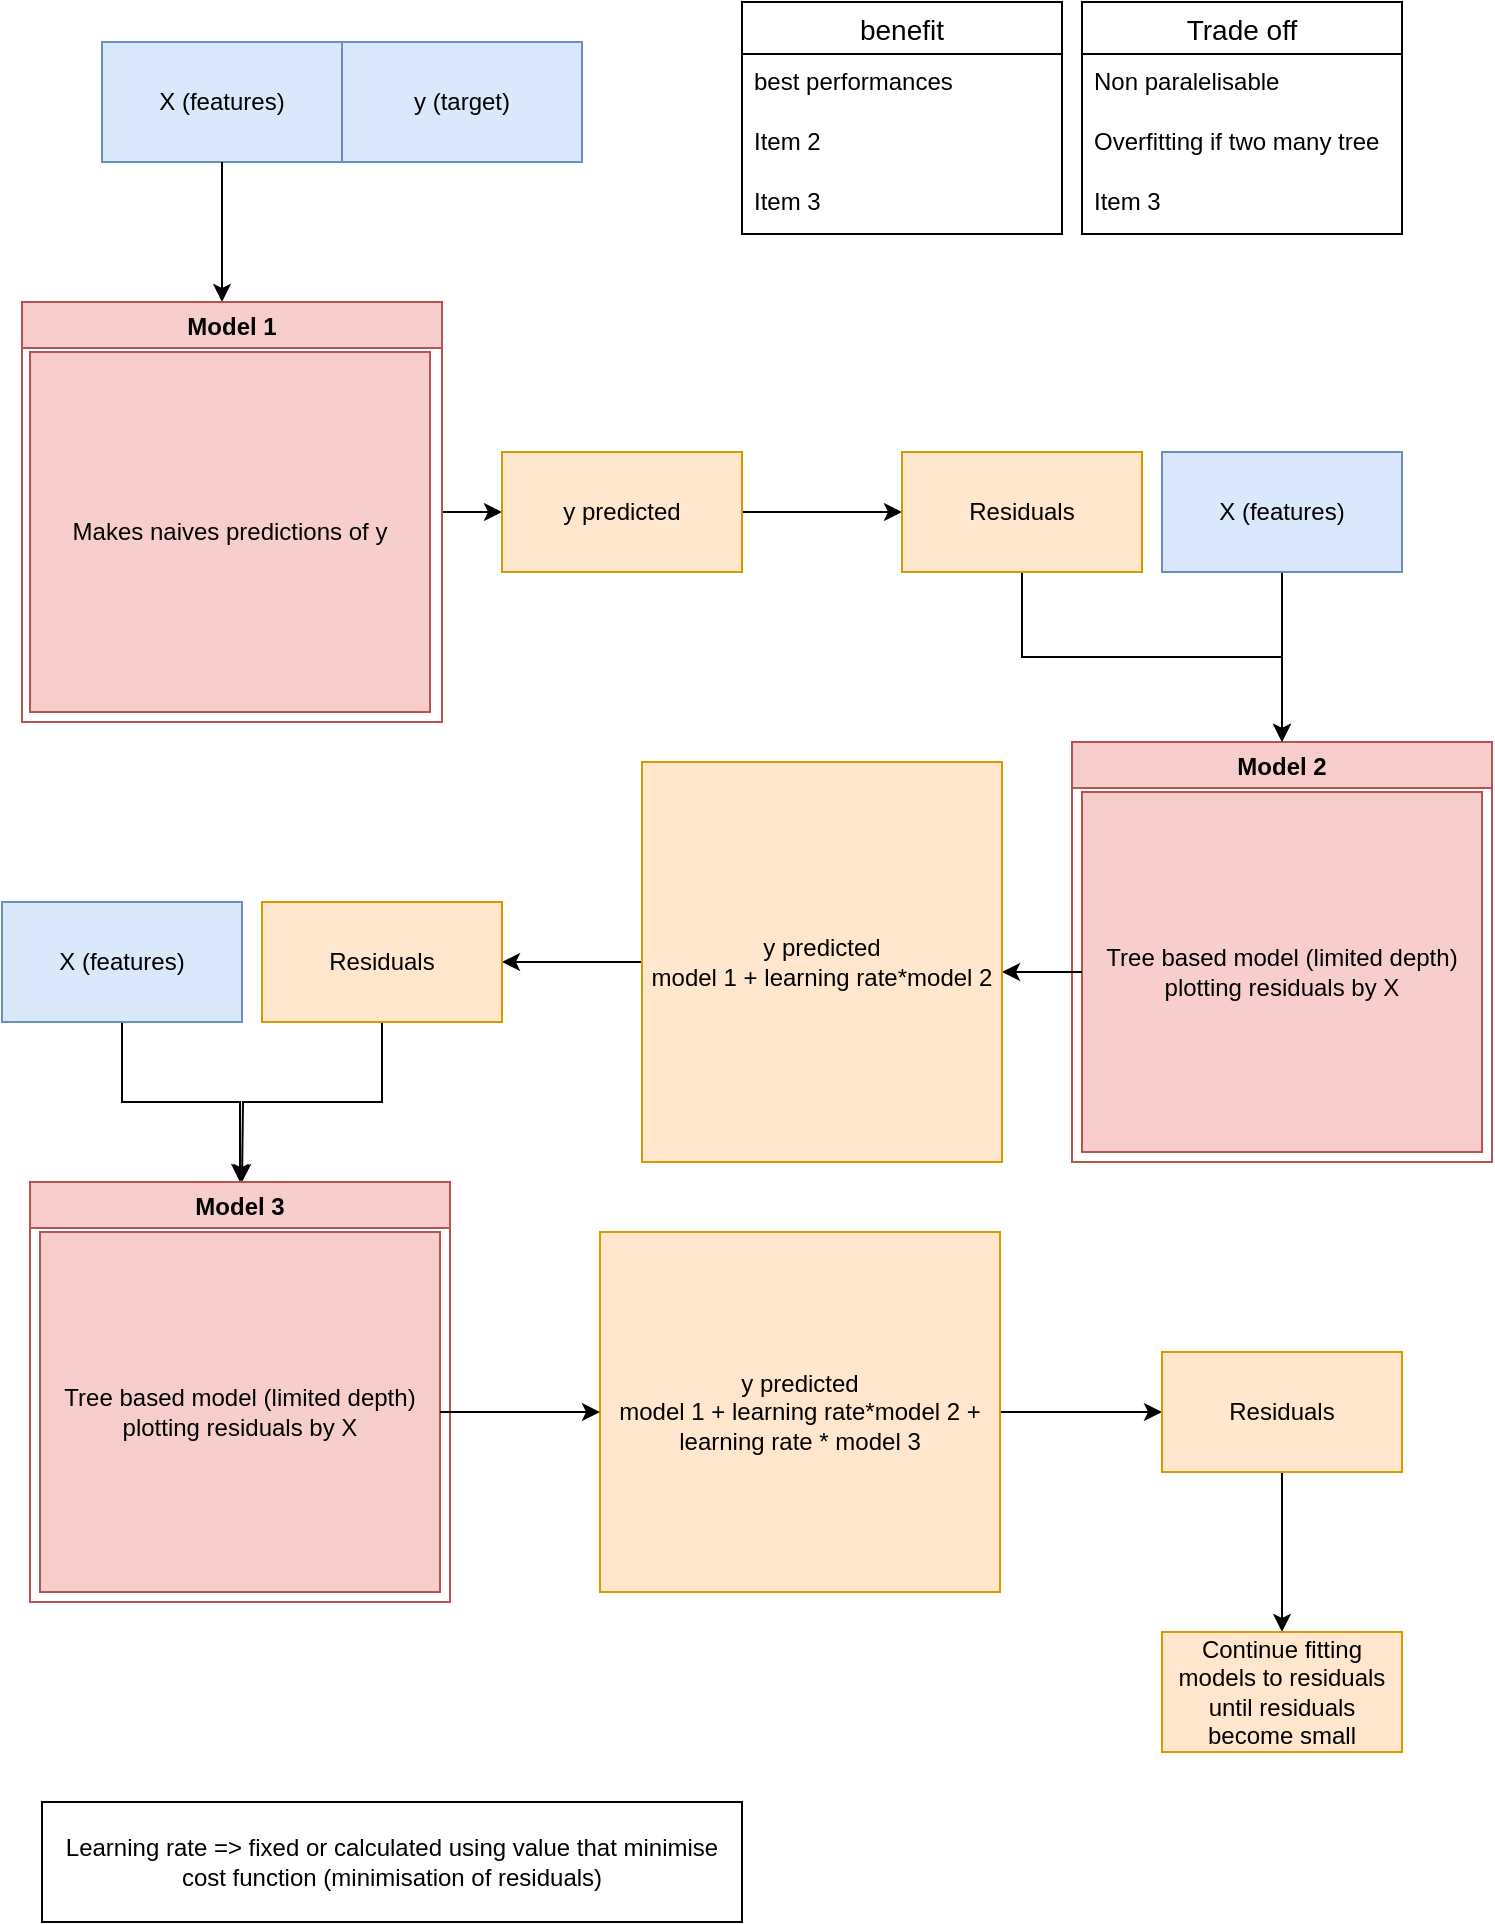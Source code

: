 <mxfile version="18.1.3" type="github">
  <diagram id="UYDeSSAZiTKU4uVeoDKJ" name="Page-1">
    <mxGraphModel dx="1673" dy="965" grid="1" gridSize="10" guides="1" tooltips="1" connect="1" arrows="1" fold="1" page="1" pageScale="1" pageWidth="827" pageHeight="1169" math="0" shadow="0">
      <root>
        <mxCell id="0" />
        <mxCell id="1" parent="0" />
        <mxCell id="IgK7_1_0JaDIEE95ox1E-1" value="X (features)" style="rounded=0;whiteSpace=wrap;html=1;fillColor=#dae8fc;strokeColor=#6c8ebf;" vertex="1" parent="1">
          <mxGeometry x="50" y="40" width="120" height="60" as="geometry" />
        </mxCell>
        <mxCell id="IgK7_1_0JaDIEE95ox1E-2" value="&lt;div&gt;y (target)&lt;br&gt;&lt;/div&gt;" style="rounded=0;whiteSpace=wrap;html=1;fillColor=#dae8fc;strokeColor=#6c8ebf;" vertex="1" parent="1">
          <mxGeometry x="170" y="40" width="120" height="60" as="geometry" />
        </mxCell>
        <mxCell id="IgK7_1_0JaDIEE95ox1E-3" value="" style="endArrow=classic;html=1;rounded=0;exitX=0.5;exitY=1;exitDx=0;exitDy=0;" edge="1" parent="1" source="IgK7_1_0JaDIEE95ox1E-1">
          <mxGeometry width="50" height="50" relative="1" as="geometry">
            <mxPoint x="340" y="360" as="sourcePoint" />
            <mxPoint x="110" y="170" as="targetPoint" />
          </mxGeometry>
        </mxCell>
        <mxCell id="IgK7_1_0JaDIEE95ox1E-11" style="edgeStyle=orthogonalEdgeStyle;rounded=0;orthogonalLoop=1;jettySize=auto;html=1;exitX=1;exitY=0.5;exitDx=0;exitDy=0;entryX=0;entryY=0.5;entryDx=0;entryDy=0;" edge="1" parent="1" source="IgK7_1_0JaDIEE95ox1E-5" target="IgK7_1_0JaDIEE95ox1E-10">
          <mxGeometry relative="1" as="geometry" />
        </mxCell>
        <mxCell id="IgK7_1_0JaDIEE95ox1E-5" value="Model 1" style="swimlane;fillColor=#f8cecc;strokeColor=#b85450;" vertex="1" parent="1">
          <mxGeometry x="10" y="170" width="210" height="210" as="geometry" />
        </mxCell>
        <mxCell id="IgK7_1_0JaDIEE95ox1E-9" value="&lt;div&gt;Makes naives predictions of y&lt;/div&gt;" style="rounded=0;whiteSpace=wrap;html=1;fillColor=#f8cecc;strokeColor=#b85450;" vertex="1" parent="IgK7_1_0JaDIEE95ox1E-5">
          <mxGeometry x="4" y="25" width="200" height="180" as="geometry" />
        </mxCell>
        <mxCell id="IgK7_1_0JaDIEE95ox1E-14" value="" style="edgeStyle=orthogonalEdgeStyle;rounded=0;orthogonalLoop=1;jettySize=auto;html=1;" edge="1" parent="1" source="IgK7_1_0JaDIEE95ox1E-10" target="IgK7_1_0JaDIEE95ox1E-13">
          <mxGeometry relative="1" as="geometry" />
        </mxCell>
        <mxCell id="IgK7_1_0JaDIEE95ox1E-10" value="y predicted" style="rounded=0;whiteSpace=wrap;html=1;fillColor=#ffe6cc;strokeColor=#d79b00;" vertex="1" parent="1">
          <mxGeometry x="250" y="245" width="120" height="60" as="geometry" />
        </mxCell>
        <mxCell id="IgK7_1_0JaDIEE95ox1E-20" style="edgeStyle=orthogonalEdgeStyle;rounded=0;orthogonalLoop=1;jettySize=auto;html=1;exitX=0.5;exitY=1;exitDx=0;exitDy=0;entryX=0.5;entryY=0;entryDx=0;entryDy=0;" edge="1" parent="1" source="IgK7_1_0JaDIEE95ox1E-13" target="IgK7_1_0JaDIEE95ox1E-16">
          <mxGeometry relative="1" as="geometry">
            <mxPoint x="510" y="390" as="targetPoint" />
          </mxGeometry>
        </mxCell>
        <mxCell id="IgK7_1_0JaDIEE95ox1E-13" value="Residuals" style="rounded=0;whiteSpace=wrap;html=1;fillColor=#ffe6cc;strokeColor=#d79b00;" vertex="1" parent="1">
          <mxGeometry x="450" y="245" width="120" height="60" as="geometry" />
        </mxCell>
        <mxCell id="IgK7_1_0JaDIEE95ox1E-16" value="Model 2" style="swimlane;fillColor=#f8cecc;strokeColor=#b85450;" vertex="1" parent="1">
          <mxGeometry x="535" y="390" width="210" height="210" as="geometry" />
        </mxCell>
        <mxCell id="IgK7_1_0JaDIEE95ox1E-17" value="&lt;div&gt;Tree based model (limited depth)&lt;br&gt;&lt;/div&gt;&lt;div&gt;plotting residuals by X&lt;br&gt;&lt;/div&gt;" style="rounded=0;whiteSpace=wrap;html=1;fillColor=#f8cecc;strokeColor=#b85450;" vertex="1" parent="IgK7_1_0JaDIEE95ox1E-16">
          <mxGeometry x="5" y="25" width="200" height="180" as="geometry" />
        </mxCell>
        <mxCell id="IgK7_1_0JaDIEE95ox1E-19" style="edgeStyle=orthogonalEdgeStyle;rounded=0;orthogonalLoop=1;jettySize=auto;html=1;exitX=0.5;exitY=1;exitDx=0;exitDy=0;" edge="1" parent="1" source="IgK7_1_0JaDIEE95ox1E-18" target="IgK7_1_0JaDIEE95ox1E-16">
          <mxGeometry relative="1" as="geometry" />
        </mxCell>
        <mxCell id="IgK7_1_0JaDIEE95ox1E-18" value="X (features)" style="rounded=0;whiteSpace=wrap;html=1;fillColor=#dae8fc;strokeColor=#6c8ebf;" vertex="1" parent="1">
          <mxGeometry x="580" y="245" width="120" height="60" as="geometry" />
        </mxCell>
        <mxCell id="IgK7_1_0JaDIEE95ox1E-22" value="" style="edgeStyle=orthogonalEdgeStyle;rounded=0;orthogonalLoop=1;jettySize=auto;html=1;" edge="1" parent="1" source="IgK7_1_0JaDIEE95ox1E-17">
          <mxGeometry relative="1" as="geometry">
            <mxPoint x="500" y="505" as="targetPoint" />
          </mxGeometry>
        </mxCell>
        <mxCell id="IgK7_1_0JaDIEE95ox1E-25" value="" style="edgeStyle=orthogonalEdgeStyle;rounded=0;orthogonalLoop=1;jettySize=auto;html=1;" edge="1" parent="1" source="IgK7_1_0JaDIEE95ox1E-23" target="IgK7_1_0JaDIEE95ox1E-24">
          <mxGeometry relative="1" as="geometry" />
        </mxCell>
        <mxCell id="IgK7_1_0JaDIEE95ox1E-23" value="&lt;div&gt;y predicted&lt;/div&gt;&lt;div&gt;model 1 + learning rate*model 2&lt;br&gt;&lt;/div&gt;" style="rounded=0;whiteSpace=wrap;html=1;fillColor=#ffe6cc;strokeColor=#d79b00;" vertex="1" parent="1">
          <mxGeometry x="320" y="400" width="180" height="200" as="geometry" />
        </mxCell>
        <mxCell id="IgK7_1_0JaDIEE95ox1E-30" style="edgeStyle=orthogonalEdgeStyle;rounded=0;orthogonalLoop=1;jettySize=auto;html=1;exitX=0.5;exitY=1;exitDx=0;exitDy=0;" edge="1" parent="1" source="IgK7_1_0JaDIEE95ox1E-24">
          <mxGeometry relative="1" as="geometry">
            <mxPoint x="120" y="610" as="targetPoint" />
          </mxGeometry>
        </mxCell>
        <mxCell id="IgK7_1_0JaDIEE95ox1E-24" value="Residuals" style="whiteSpace=wrap;html=1;fillColor=#ffe6cc;strokeColor=#d79b00;rounded=0;" vertex="1" parent="1">
          <mxGeometry x="130" y="470" width="120" height="60" as="geometry" />
        </mxCell>
        <mxCell id="IgK7_1_0JaDIEE95ox1E-29" style="edgeStyle=orthogonalEdgeStyle;rounded=0;orthogonalLoop=1;jettySize=auto;html=1;exitX=0.5;exitY=1;exitDx=0;exitDy=0;entryX=0.5;entryY=0;entryDx=0;entryDy=0;" edge="1" parent="1" source="IgK7_1_0JaDIEE95ox1E-26" target="IgK7_1_0JaDIEE95ox1E-27">
          <mxGeometry relative="1" as="geometry" />
        </mxCell>
        <mxCell id="IgK7_1_0JaDIEE95ox1E-26" value="X (features)" style="rounded=0;whiteSpace=wrap;html=1;fillColor=#dae8fc;strokeColor=#6c8ebf;" vertex="1" parent="1">
          <mxGeometry y="470" width="120" height="60" as="geometry" />
        </mxCell>
        <mxCell id="IgK7_1_0JaDIEE95ox1E-27" value="Model 3" style="swimlane;fillColor=#f8cecc;strokeColor=#b85450;" vertex="1" parent="1">
          <mxGeometry x="14" y="610" width="210" height="210" as="geometry" />
        </mxCell>
        <mxCell id="IgK7_1_0JaDIEE95ox1E-28" value="&lt;div&gt;Tree based model (limited depth)&lt;br&gt;&lt;/div&gt;&lt;div&gt;plotting residuals by X&lt;br&gt;&lt;/div&gt;" style="rounded=0;whiteSpace=wrap;html=1;fillColor=#f8cecc;strokeColor=#b85450;" vertex="1" parent="IgK7_1_0JaDIEE95ox1E-27">
          <mxGeometry x="5" y="25" width="200" height="180" as="geometry" />
        </mxCell>
        <mxCell id="IgK7_1_0JaDIEE95ox1E-34" value="" style="edgeStyle=orthogonalEdgeStyle;rounded=0;orthogonalLoop=1;jettySize=auto;html=1;entryX=0;entryY=0.5;entryDx=0;entryDy=0;" edge="1" parent="1" source="IgK7_1_0JaDIEE95ox1E-31" target="IgK7_1_0JaDIEE95ox1E-35">
          <mxGeometry relative="1" as="geometry">
            <mxPoint x="579" y="725" as="targetPoint" />
          </mxGeometry>
        </mxCell>
        <mxCell id="IgK7_1_0JaDIEE95ox1E-31" value="&lt;div&gt;y predicted&lt;/div&gt;model 1 + learning rate*model 2 + learning rate * model 3" style="rounded=0;whiteSpace=wrap;html=1;fillColor=#ffe6cc;strokeColor=#d79b00;" vertex="1" parent="1">
          <mxGeometry x="299" y="635" width="200" height="180" as="geometry" />
        </mxCell>
        <mxCell id="IgK7_1_0JaDIEE95ox1E-32" value="" style="edgeStyle=orthogonalEdgeStyle;rounded=0;orthogonalLoop=1;jettySize=auto;html=1;" edge="1" parent="1" source="IgK7_1_0JaDIEE95ox1E-28" target="IgK7_1_0JaDIEE95ox1E-31">
          <mxGeometry relative="1" as="geometry" />
        </mxCell>
        <mxCell id="IgK7_1_0JaDIEE95ox1E-37" value="" style="edgeStyle=orthogonalEdgeStyle;rounded=0;orthogonalLoop=1;jettySize=auto;html=1;" edge="1" parent="1" source="IgK7_1_0JaDIEE95ox1E-35" target="IgK7_1_0JaDIEE95ox1E-36">
          <mxGeometry relative="1" as="geometry" />
        </mxCell>
        <mxCell id="IgK7_1_0JaDIEE95ox1E-35" value="Residuals" style="whiteSpace=wrap;html=1;fillColor=#ffe6cc;strokeColor=#d79b00;rounded=0;" vertex="1" parent="1">
          <mxGeometry x="580" y="695" width="120" height="60" as="geometry" />
        </mxCell>
        <mxCell id="IgK7_1_0JaDIEE95ox1E-36" value="Continue fitting models to residuals until residuals become small" style="whiteSpace=wrap;html=1;fillColor=#ffe6cc;strokeColor=#d79b00;rounded=0;" vertex="1" parent="1">
          <mxGeometry x="580" y="835" width="120" height="60" as="geometry" />
        </mxCell>
        <mxCell id="IgK7_1_0JaDIEE95ox1E-38" value="Learning rate =&amp;gt; fixed or calculated using value that minimise cost function (minimisation of residuals) " style="rounded=0;whiteSpace=wrap;html=1;" vertex="1" parent="1">
          <mxGeometry x="20" y="920" width="350" height="60" as="geometry" />
        </mxCell>
        <mxCell id="IgK7_1_0JaDIEE95ox1E-40" value="benefit" style="swimlane;fontStyle=0;childLayout=stackLayout;horizontal=1;startSize=26;horizontalStack=0;resizeParent=1;resizeParentMax=0;resizeLast=0;collapsible=1;marginBottom=0;align=center;fontSize=14;" vertex="1" parent="1">
          <mxGeometry x="370" y="20" width="160" height="116" as="geometry" />
        </mxCell>
        <mxCell id="IgK7_1_0JaDIEE95ox1E-41" value="best performances" style="text;strokeColor=none;fillColor=none;spacingLeft=4;spacingRight=4;overflow=hidden;rotatable=0;points=[[0,0.5],[1,0.5]];portConstraint=eastwest;fontSize=12;" vertex="1" parent="IgK7_1_0JaDIEE95ox1E-40">
          <mxGeometry y="26" width="160" height="30" as="geometry" />
        </mxCell>
        <mxCell id="IgK7_1_0JaDIEE95ox1E-42" value="Item 2" style="text;strokeColor=none;fillColor=none;spacingLeft=4;spacingRight=4;overflow=hidden;rotatable=0;points=[[0,0.5],[1,0.5]];portConstraint=eastwest;fontSize=12;" vertex="1" parent="IgK7_1_0JaDIEE95ox1E-40">
          <mxGeometry y="56" width="160" height="30" as="geometry" />
        </mxCell>
        <mxCell id="IgK7_1_0JaDIEE95ox1E-43" value="Item 3" style="text;strokeColor=none;fillColor=none;spacingLeft=4;spacingRight=4;overflow=hidden;rotatable=0;points=[[0,0.5],[1,0.5]];portConstraint=eastwest;fontSize=12;" vertex="1" parent="IgK7_1_0JaDIEE95ox1E-40">
          <mxGeometry y="86" width="160" height="30" as="geometry" />
        </mxCell>
        <mxCell id="IgK7_1_0JaDIEE95ox1E-44" value="Trade off" style="swimlane;fontStyle=0;childLayout=stackLayout;horizontal=1;startSize=26;horizontalStack=0;resizeParent=1;resizeParentMax=0;resizeLast=0;collapsible=1;marginBottom=0;align=center;fontSize=14;" vertex="1" parent="1">
          <mxGeometry x="540" y="20" width="160" height="116" as="geometry" />
        </mxCell>
        <mxCell id="IgK7_1_0JaDIEE95ox1E-45" value="Non paralelisable" style="text;strokeColor=none;fillColor=none;spacingLeft=4;spacingRight=4;overflow=hidden;rotatable=0;points=[[0,0.5],[1,0.5]];portConstraint=eastwest;fontSize=12;" vertex="1" parent="IgK7_1_0JaDIEE95ox1E-44">
          <mxGeometry y="26" width="160" height="30" as="geometry" />
        </mxCell>
        <mxCell id="IgK7_1_0JaDIEE95ox1E-46" value="Overfitting if two many tree&#xa;" style="text;strokeColor=none;fillColor=none;spacingLeft=4;spacingRight=4;overflow=hidden;rotatable=0;points=[[0,0.5],[1,0.5]];portConstraint=eastwest;fontSize=12;" vertex="1" parent="IgK7_1_0JaDIEE95ox1E-44">
          <mxGeometry y="56" width="160" height="30" as="geometry" />
        </mxCell>
        <mxCell id="IgK7_1_0JaDIEE95ox1E-47" value="Item 3" style="text;strokeColor=none;fillColor=none;spacingLeft=4;spacingRight=4;overflow=hidden;rotatable=0;points=[[0,0.5],[1,0.5]];portConstraint=eastwest;fontSize=12;" vertex="1" parent="IgK7_1_0JaDIEE95ox1E-44">
          <mxGeometry y="86" width="160" height="30" as="geometry" />
        </mxCell>
      </root>
    </mxGraphModel>
  </diagram>
</mxfile>
